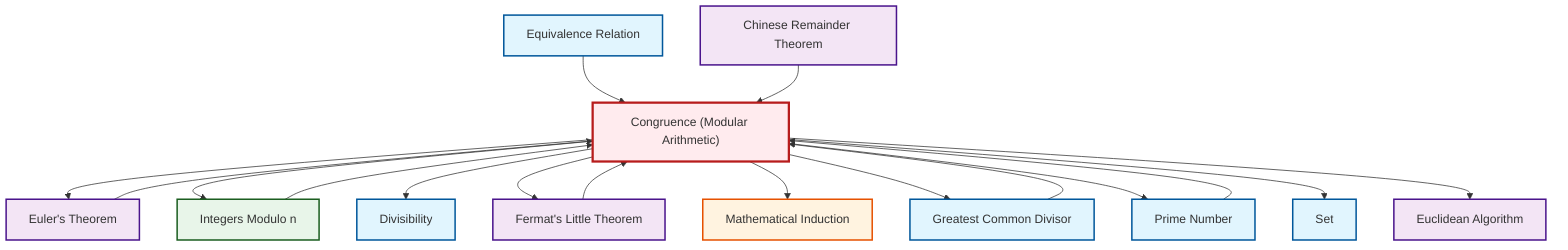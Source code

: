 graph TD
    classDef definition fill:#e1f5fe,stroke:#01579b,stroke-width:2px
    classDef theorem fill:#f3e5f5,stroke:#4a148c,stroke-width:2px
    classDef axiom fill:#fff3e0,stroke:#e65100,stroke-width:2px
    classDef example fill:#e8f5e9,stroke:#1b5e20,stroke-width:2px
    classDef current fill:#ffebee,stroke:#b71c1c,stroke-width:3px
    def-equivalence-relation["Equivalence Relation"]:::definition
    def-gcd["Greatest Common Divisor"]:::definition
    def-congruence["Congruence (Modular Arithmetic)"]:::definition
    ax-induction["Mathematical Induction"]:::axiom
    def-divisibility["Divisibility"]:::definition
    def-set["Set"]:::definition
    ex-quotient-integers-mod-n["Integers Modulo n"]:::example
    thm-fermat-little["Fermat's Little Theorem"]:::theorem
    def-prime["Prime Number"]:::definition
    thm-euclidean-algorithm["Euclidean Algorithm"]:::theorem
    thm-chinese-remainder["Chinese Remainder Theorem"]:::theorem
    thm-euler["Euler's Theorem"]:::theorem
    def-congruence --> thm-euler
    def-prime --> def-congruence
    def-congruence --> ex-quotient-integers-mod-n
    ex-quotient-integers-mod-n --> def-congruence
    def-congruence --> def-divisibility
    def-congruence --> thm-fermat-little
    thm-euler --> def-congruence
    def-gcd --> def-congruence
    def-congruence --> ax-induction
    def-equivalence-relation --> def-congruence
    def-congruence --> def-gcd
    thm-chinese-remainder --> def-congruence
    def-congruence --> def-prime
    def-congruence --> def-set
    def-congruence --> thm-euclidean-algorithm
    thm-fermat-little --> def-congruence
    class def-congruence current